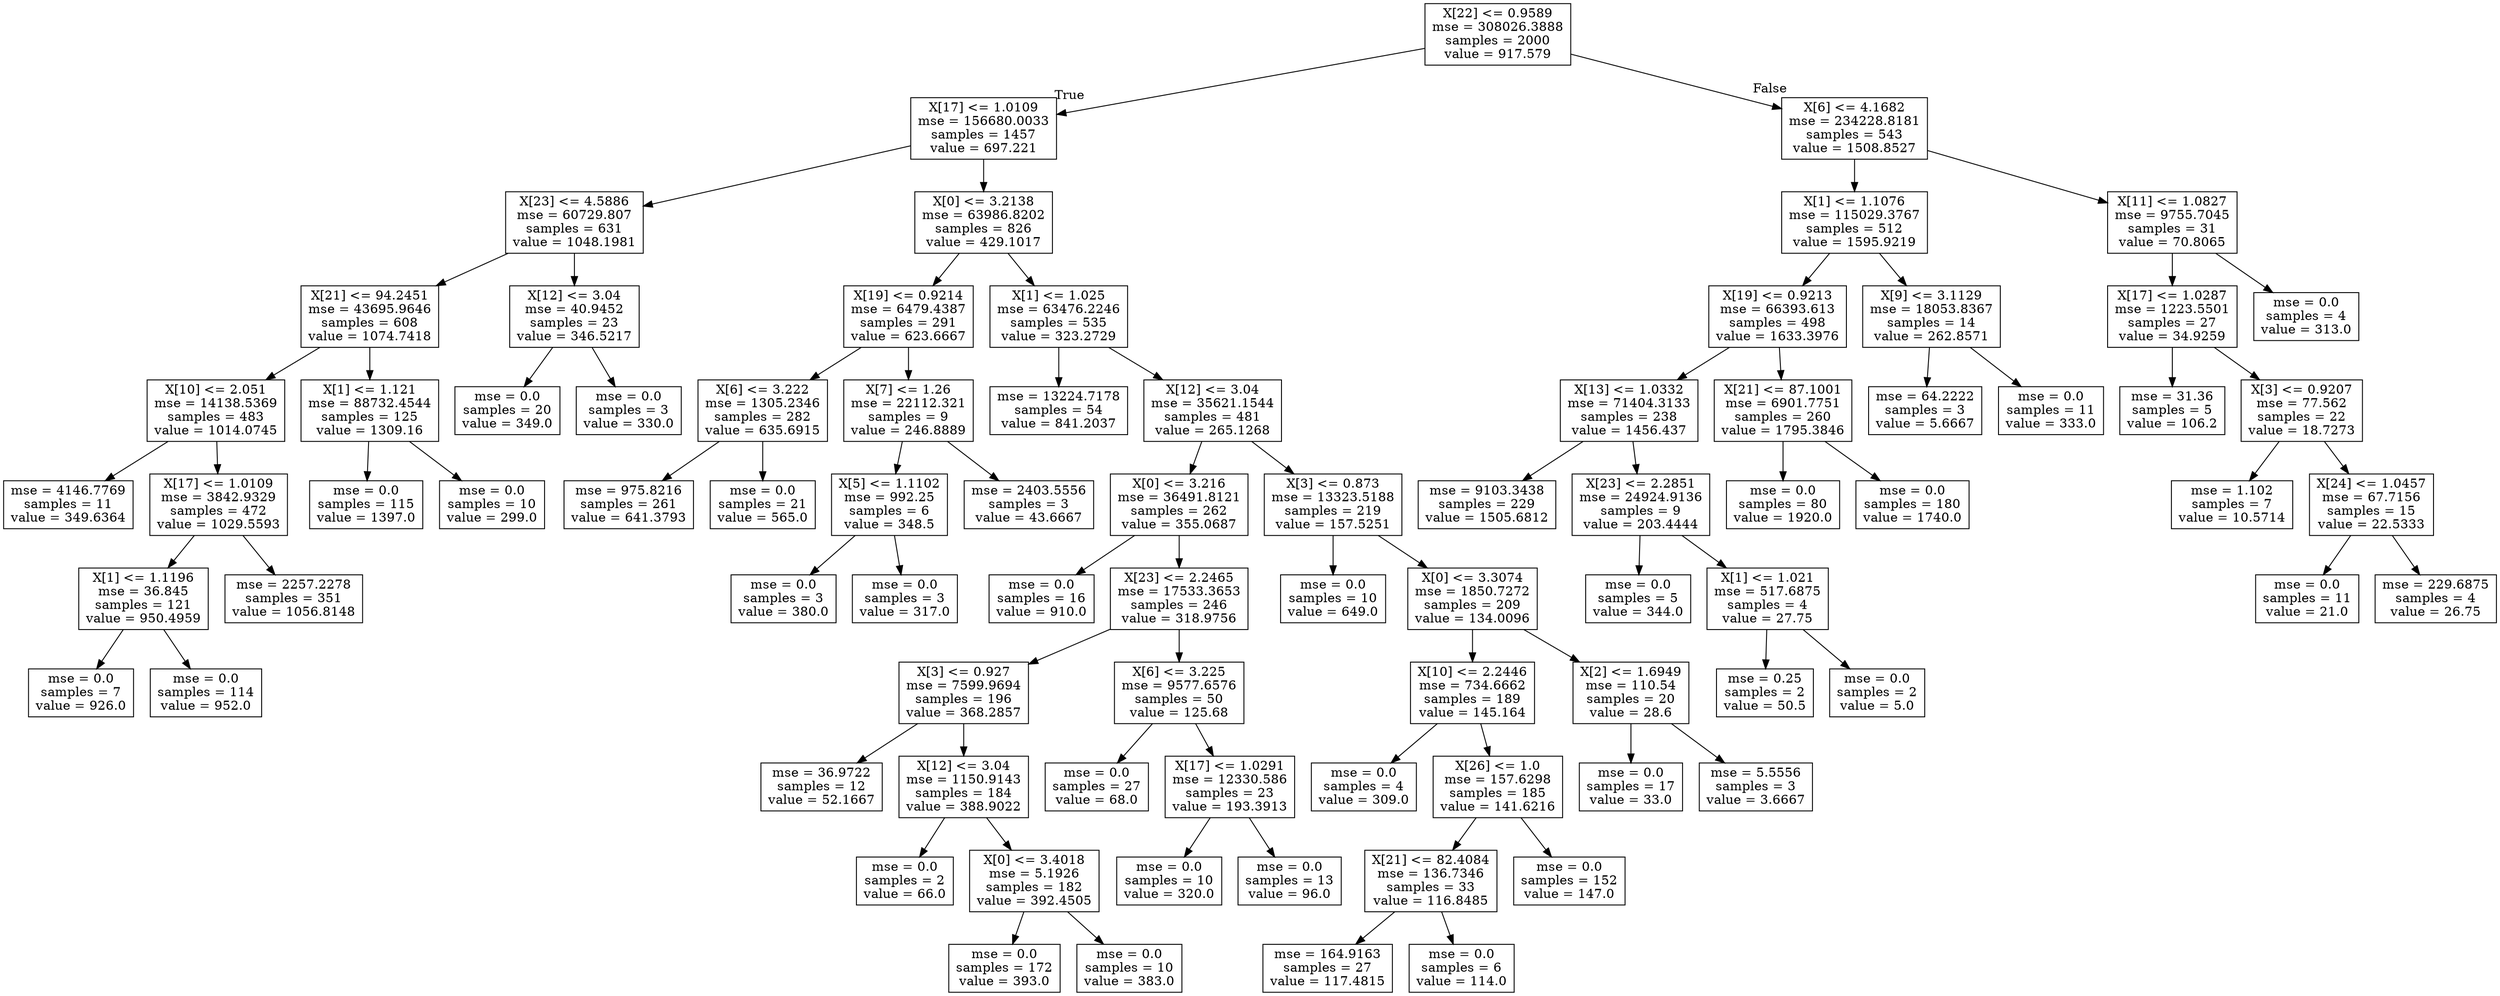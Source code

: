digraph Tree {
node [shape=box] ;
0 [label="X[22] <= 0.9589\nmse = 308026.3888\nsamples = 2000\nvalue = 917.579"] ;
1 [label="X[17] <= 1.0109\nmse = 156680.0033\nsamples = 1457\nvalue = 697.221"] ;
0 -> 1 [labeldistance=2.5, labelangle=45, headlabel="True"] ;
2 [label="X[23] <= 4.5886\nmse = 60729.807\nsamples = 631\nvalue = 1048.1981"] ;
1 -> 2 ;
3 [label="X[21] <= 94.2451\nmse = 43695.9646\nsamples = 608\nvalue = 1074.7418"] ;
2 -> 3 ;
4 [label="X[10] <= 2.051\nmse = 14138.5369\nsamples = 483\nvalue = 1014.0745"] ;
3 -> 4 ;
5 [label="mse = 4146.7769\nsamples = 11\nvalue = 349.6364"] ;
4 -> 5 ;
6 [label="X[17] <= 1.0109\nmse = 3842.9329\nsamples = 472\nvalue = 1029.5593"] ;
4 -> 6 ;
7 [label="X[1] <= 1.1196\nmse = 36.845\nsamples = 121\nvalue = 950.4959"] ;
6 -> 7 ;
8 [label="mse = 0.0\nsamples = 7\nvalue = 926.0"] ;
7 -> 8 ;
9 [label="mse = 0.0\nsamples = 114\nvalue = 952.0"] ;
7 -> 9 ;
10 [label="mse = 2257.2278\nsamples = 351\nvalue = 1056.8148"] ;
6 -> 10 ;
11 [label="X[1] <= 1.121\nmse = 88732.4544\nsamples = 125\nvalue = 1309.16"] ;
3 -> 11 ;
12 [label="mse = 0.0\nsamples = 115\nvalue = 1397.0"] ;
11 -> 12 ;
13 [label="mse = 0.0\nsamples = 10\nvalue = 299.0"] ;
11 -> 13 ;
14 [label="X[12] <= 3.04\nmse = 40.9452\nsamples = 23\nvalue = 346.5217"] ;
2 -> 14 ;
15 [label="mse = 0.0\nsamples = 20\nvalue = 349.0"] ;
14 -> 15 ;
16 [label="mse = 0.0\nsamples = 3\nvalue = 330.0"] ;
14 -> 16 ;
17 [label="X[0] <= 3.2138\nmse = 63986.8202\nsamples = 826\nvalue = 429.1017"] ;
1 -> 17 ;
18 [label="X[19] <= 0.9214\nmse = 6479.4387\nsamples = 291\nvalue = 623.6667"] ;
17 -> 18 ;
19 [label="X[6] <= 3.222\nmse = 1305.2346\nsamples = 282\nvalue = 635.6915"] ;
18 -> 19 ;
20 [label="mse = 975.8216\nsamples = 261\nvalue = 641.3793"] ;
19 -> 20 ;
21 [label="mse = 0.0\nsamples = 21\nvalue = 565.0"] ;
19 -> 21 ;
22 [label="X[7] <= 1.26\nmse = 22112.321\nsamples = 9\nvalue = 246.8889"] ;
18 -> 22 ;
23 [label="X[5] <= 1.1102\nmse = 992.25\nsamples = 6\nvalue = 348.5"] ;
22 -> 23 ;
24 [label="mse = 0.0\nsamples = 3\nvalue = 380.0"] ;
23 -> 24 ;
25 [label="mse = 0.0\nsamples = 3\nvalue = 317.0"] ;
23 -> 25 ;
26 [label="mse = 2403.5556\nsamples = 3\nvalue = 43.6667"] ;
22 -> 26 ;
27 [label="X[1] <= 1.025\nmse = 63476.2246\nsamples = 535\nvalue = 323.2729"] ;
17 -> 27 ;
28 [label="mse = 13224.7178\nsamples = 54\nvalue = 841.2037"] ;
27 -> 28 ;
29 [label="X[12] <= 3.04\nmse = 35621.1544\nsamples = 481\nvalue = 265.1268"] ;
27 -> 29 ;
30 [label="X[0] <= 3.216\nmse = 36491.8121\nsamples = 262\nvalue = 355.0687"] ;
29 -> 30 ;
31 [label="mse = 0.0\nsamples = 16\nvalue = 910.0"] ;
30 -> 31 ;
32 [label="X[23] <= 2.2465\nmse = 17533.3653\nsamples = 246\nvalue = 318.9756"] ;
30 -> 32 ;
33 [label="X[3] <= 0.927\nmse = 7599.9694\nsamples = 196\nvalue = 368.2857"] ;
32 -> 33 ;
34 [label="mse = 36.9722\nsamples = 12\nvalue = 52.1667"] ;
33 -> 34 ;
35 [label="X[12] <= 3.04\nmse = 1150.9143\nsamples = 184\nvalue = 388.9022"] ;
33 -> 35 ;
36 [label="mse = 0.0\nsamples = 2\nvalue = 66.0"] ;
35 -> 36 ;
37 [label="X[0] <= 3.4018\nmse = 5.1926\nsamples = 182\nvalue = 392.4505"] ;
35 -> 37 ;
38 [label="mse = 0.0\nsamples = 172\nvalue = 393.0"] ;
37 -> 38 ;
39 [label="mse = 0.0\nsamples = 10\nvalue = 383.0"] ;
37 -> 39 ;
40 [label="X[6] <= 3.225\nmse = 9577.6576\nsamples = 50\nvalue = 125.68"] ;
32 -> 40 ;
41 [label="mse = 0.0\nsamples = 27\nvalue = 68.0"] ;
40 -> 41 ;
42 [label="X[17] <= 1.0291\nmse = 12330.586\nsamples = 23\nvalue = 193.3913"] ;
40 -> 42 ;
43 [label="mse = 0.0\nsamples = 10\nvalue = 320.0"] ;
42 -> 43 ;
44 [label="mse = 0.0\nsamples = 13\nvalue = 96.0"] ;
42 -> 44 ;
45 [label="X[3] <= 0.873\nmse = 13323.5188\nsamples = 219\nvalue = 157.5251"] ;
29 -> 45 ;
46 [label="mse = 0.0\nsamples = 10\nvalue = 649.0"] ;
45 -> 46 ;
47 [label="X[0] <= 3.3074\nmse = 1850.7272\nsamples = 209\nvalue = 134.0096"] ;
45 -> 47 ;
48 [label="X[10] <= 2.2446\nmse = 734.6662\nsamples = 189\nvalue = 145.164"] ;
47 -> 48 ;
49 [label="mse = 0.0\nsamples = 4\nvalue = 309.0"] ;
48 -> 49 ;
50 [label="X[26] <= 1.0\nmse = 157.6298\nsamples = 185\nvalue = 141.6216"] ;
48 -> 50 ;
51 [label="X[21] <= 82.4084\nmse = 136.7346\nsamples = 33\nvalue = 116.8485"] ;
50 -> 51 ;
52 [label="mse = 164.9163\nsamples = 27\nvalue = 117.4815"] ;
51 -> 52 ;
53 [label="mse = 0.0\nsamples = 6\nvalue = 114.0"] ;
51 -> 53 ;
54 [label="mse = 0.0\nsamples = 152\nvalue = 147.0"] ;
50 -> 54 ;
55 [label="X[2] <= 1.6949\nmse = 110.54\nsamples = 20\nvalue = 28.6"] ;
47 -> 55 ;
56 [label="mse = 0.0\nsamples = 17\nvalue = 33.0"] ;
55 -> 56 ;
57 [label="mse = 5.5556\nsamples = 3\nvalue = 3.6667"] ;
55 -> 57 ;
58 [label="X[6] <= 4.1682\nmse = 234228.8181\nsamples = 543\nvalue = 1508.8527"] ;
0 -> 58 [labeldistance=2.5, labelangle=-45, headlabel="False"] ;
59 [label="X[1] <= 1.1076\nmse = 115029.3767\nsamples = 512\nvalue = 1595.9219"] ;
58 -> 59 ;
60 [label="X[19] <= 0.9213\nmse = 66393.613\nsamples = 498\nvalue = 1633.3976"] ;
59 -> 60 ;
61 [label="X[13] <= 1.0332\nmse = 71404.3133\nsamples = 238\nvalue = 1456.437"] ;
60 -> 61 ;
62 [label="mse = 9103.3438\nsamples = 229\nvalue = 1505.6812"] ;
61 -> 62 ;
63 [label="X[23] <= 2.2851\nmse = 24924.9136\nsamples = 9\nvalue = 203.4444"] ;
61 -> 63 ;
64 [label="mse = 0.0\nsamples = 5\nvalue = 344.0"] ;
63 -> 64 ;
65 [label="X[1] <= 1.021\nmse = 517.6875\nsamples = 4\nvalue = 27.75"] ;
63 -> 65 ;
66 [label="mse = 0.25\nsamples = 2\nvalue = 50.5"] ;
65 -> 66 ;
67 [label="mse = 0.0\nsamples = 2\nvalue = 5.0"] ;
65 -> 67 ;
68 [label="X[21] <= 87.1001\nmse = 6901.7751\nsamples = 260\nvalue = 1795.3846"] ;
60 -> 68 ;
69 [label="mse = 0.0\nsamples = 80\nvalue = 1920.0"] ;
68 -> 69 ;
70 [label="mse = 0.0\nsamples = 180\nvalue = 1740.0"] ;
68 -> 70 ;
71 [label="X[9] <= 3.1129\nmse = 18053.8367\nsamples = 14\nvalue = 262.8571"] ;
59 -> 71 ;
72 [label="mse = 64.2222\nsamples = 3\nvalue = 5.6667"] ;
71 -> 72 ;
73 [label="mse = 0.0\nsamples = 11\nvalue = 333.0"] ;
71 -> 73 ;
74 [label="X[11] <= 1.0827\nmse = 9755.7045\nsamples = 31\nvalue = 70.8065"] ;
58 -> 74 ;
75 [label="X[17] <= 1.0287\nmse = 1223.5501\nsamples = 27\nvalue = 34.9259"] ;
74 -> 75 ;
76 [label="mse = 31.36\nsamples = 5\nvalue = 106.2"] ;
75 -> 76 ;
77 [label="X[3] <= 0.9207\nmse = 77.562\nsamples = 22\nvalue = 18.7273"] ;
75 -> 77 ;
78 [label="mse = 1.102\nsamples = 7\nvalue = 10.5714"] ;
77 -> 78 ;
79 [label="X[24] <= 1.0457\nmse = 67.7156\nsamples = 15\nvalue = 22.5333"] ;
77 -> 79 ;
80 [label="mse = 0.0\nsamples = 11\nvalue = 21.0"] ;
79 -> 80 ;
81 [label="mse = 229.6875\nsamples = 4\nvalue = 26.75"] ;
79 -> 81 ;
82 [label="mse = 0.0\nsamples = 4\nvalue = 313.0"] ;
74 -> 82 ;
}